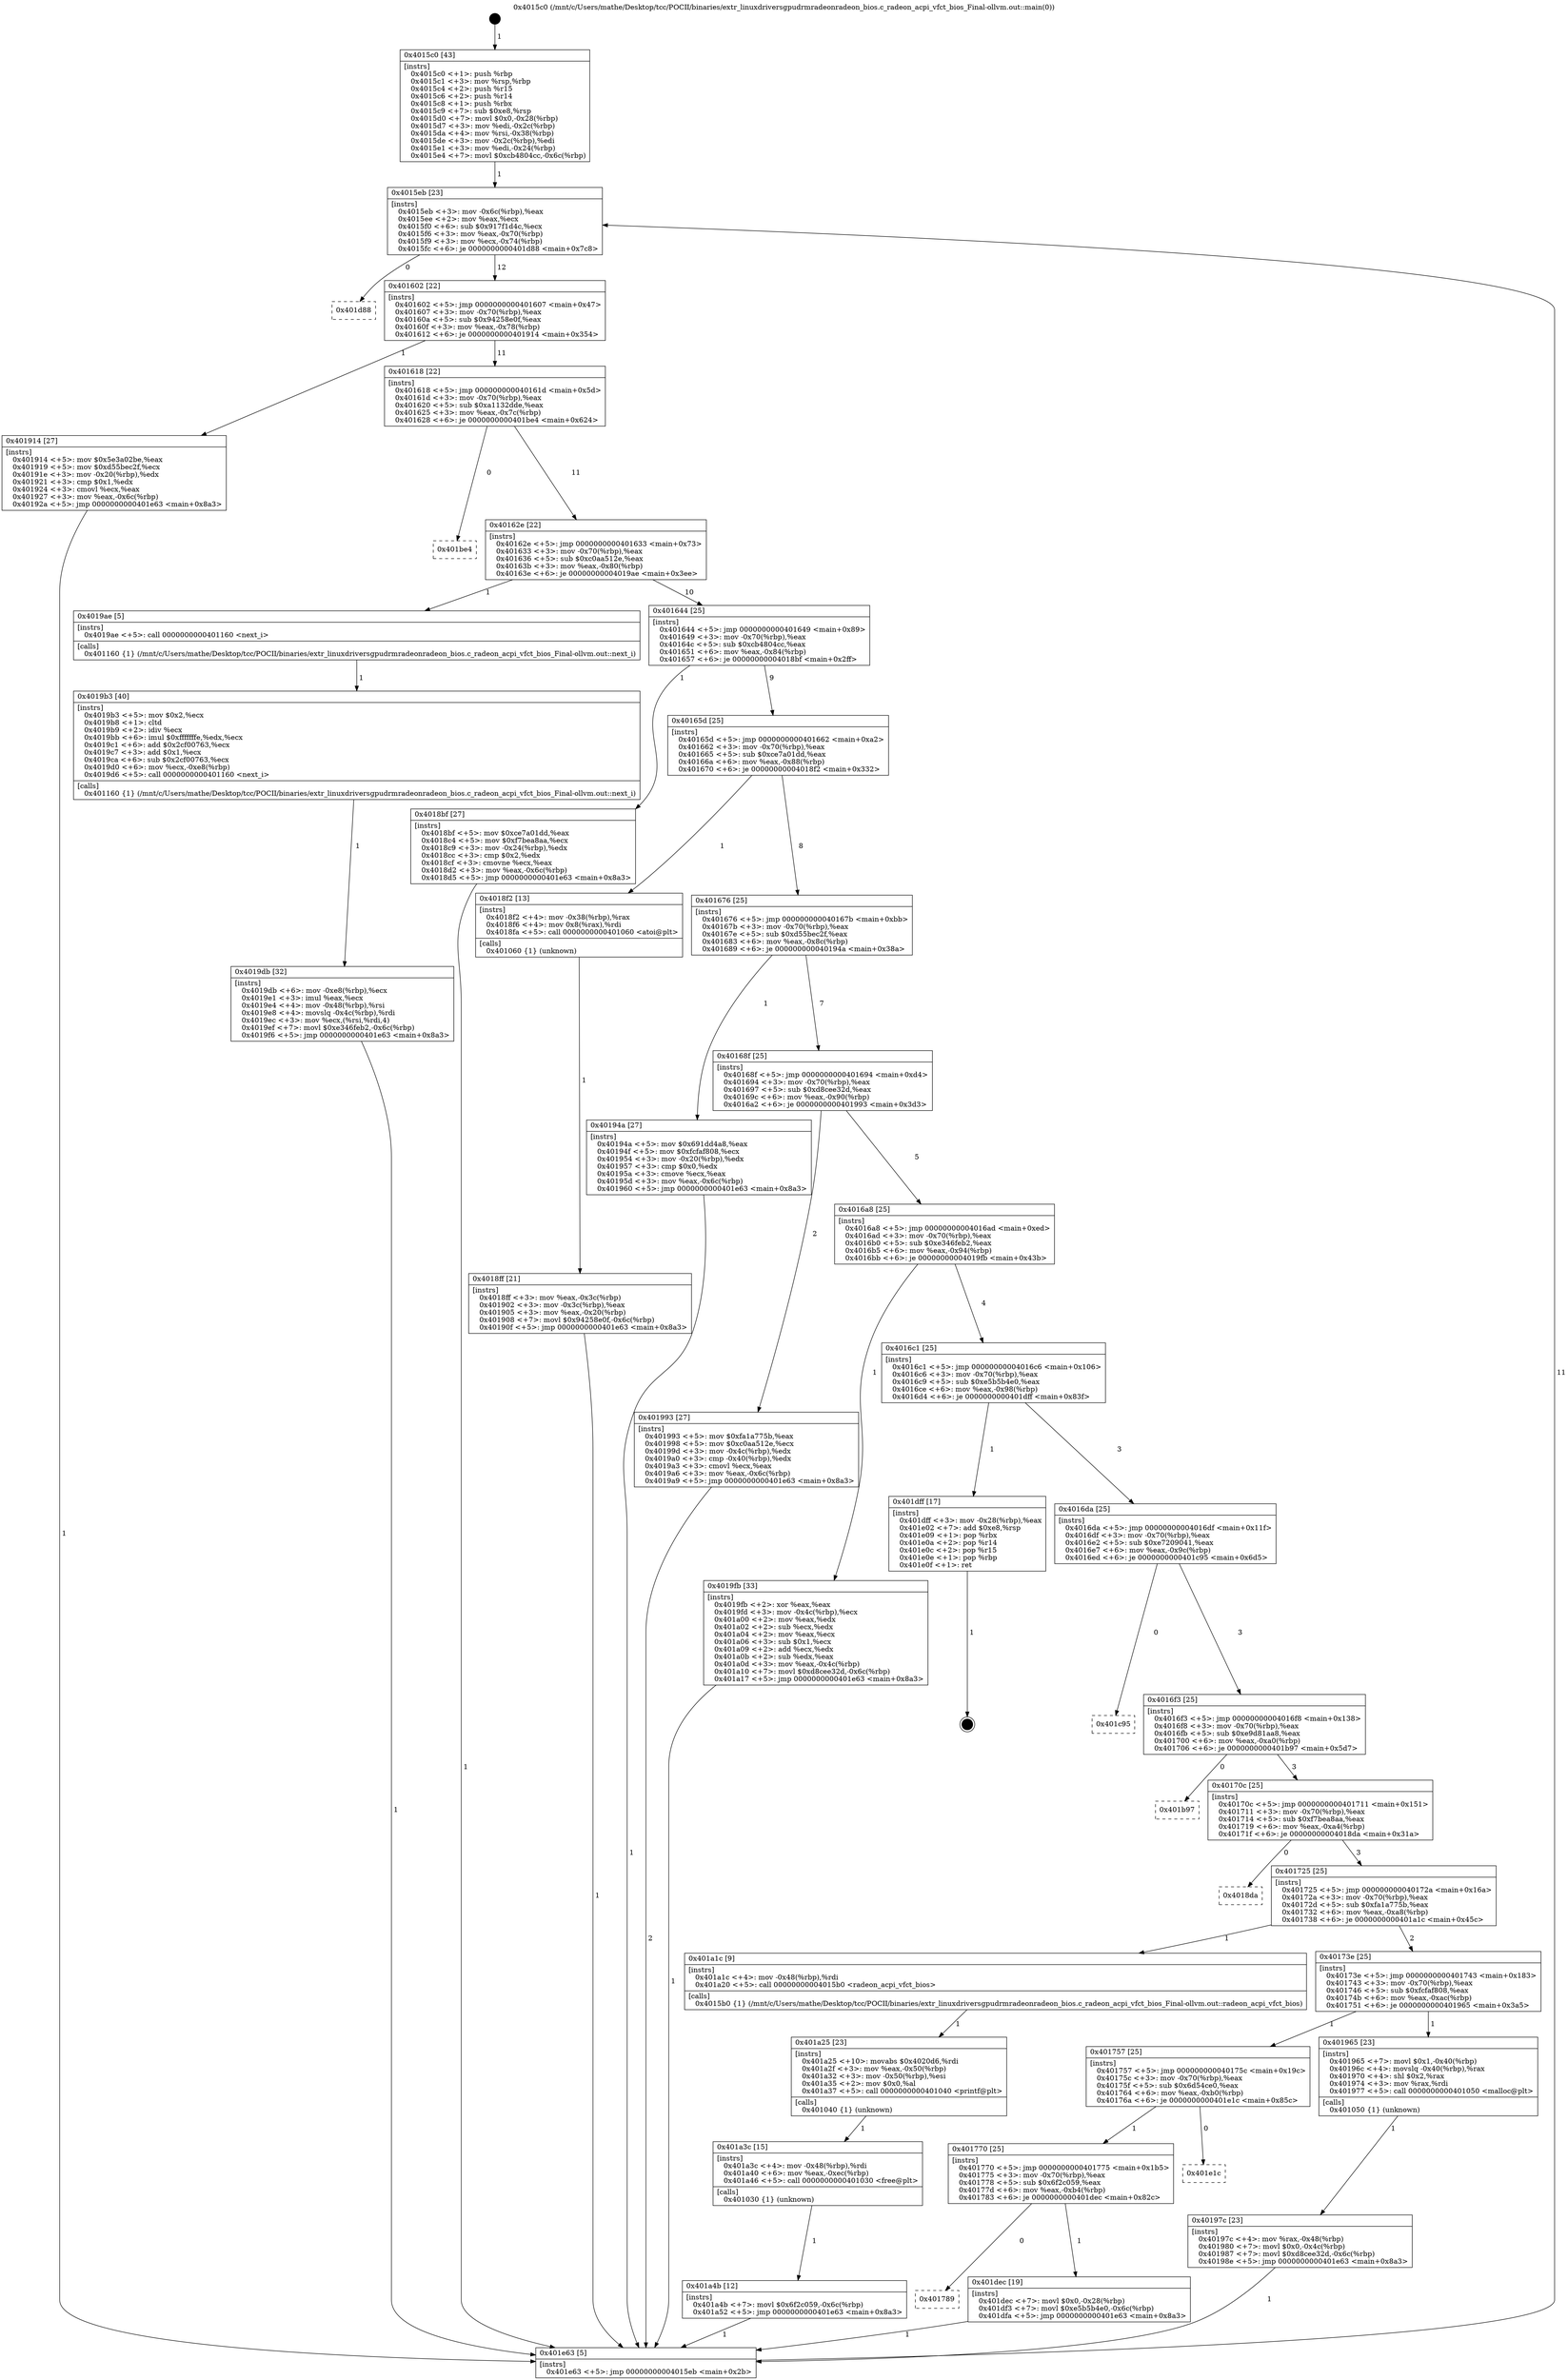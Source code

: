 digraph "0x4015c0" {
  label = "0x4015c0 (/mnt/c/Users/mathe/Desktop/tcc/POCII/binaries/extr_linuxdriversgpudrmradeonradeon_bios.c_radeon_acpi_vfct_bios_Final-ollvm.out::main(0))"
  labelloc = "t"
  node[shape=record]

  Entry [label="",width=0.3,height=0.3,shape=circle,fillcolor=black,style=filled]
  "0x4015eb" [label="{
     0x4015eb [23]\l
     | [instrs]\l
     &nbsp;&nbsp;0x4015eb \<+3\>: mov -0x6c(%rbp),%eax\l
     &nbsp;&nbsp;0x4015ee \<+2\>: mov %eax,%ecx\l
     &nbsp;&nbsp;0x4015f0 \<+6\>: sub $0x917f1d4c,%ecx\l
     &nbsp;&nbsp;0x4015f6 \<+3\>: mov %eax,-0x70(%rbp)\l
     &nbsp;&nbsp;0x4015f9 \<+3\>: mov %ecx,-0x74(%rbp)\l
     &nbsp;&nbsp;0x4015fc \<+6\>: je 0000000000401d88 \<main+0x7c8\>\l
  }"]
  "0x401d88" [label="{
     0x401d88\l
  }", style=dashed]
  "0x401602" [label="{
     0x401602 [22]\l
     | [instrs]\l
     &nbsp;&nbsp;0x401602 \<+5\>: jmp 0000000000401607 \<main+0x47\>\l
     &nbsp;&nbsp;0x401607 \<+3\>: mov -0x70(%rbp),%eax\l
     &nbsp;&nbsp;0x40160a \<+5\>: sub $0x94258e0f,%eax\l
     &nbsp;&nbsp;0x40160f \<+3\>: mov %eax,-0x78(%rbp)\l
     &nbsp;&nbsp;0x401612 \<+6\>: je 0000000000401914 \<main+0x354\>\l
  }"]
  Exit [label="",width=0.3,height=0.3,shape=circle,fillcolor=black,style=filled,peripheries=2]
  "0x401914" [label="{
     0x401914 [27]\l
     | [instrs]\l
     &nbsp;&nbsp;0x401914 \<+5\>: mov $0x5e3a02be,%eax\l
     &nbsp;&nbsp;0x401919 \<+5\>: mov $0xd55bec2f,%ecx\l
     &nbsp;&nbsp;0x40191e \<+3\>: mov -0x20(%rbp),%edx\l
     &nbsp;&nbsp;0x401921 \<+3\>: cmp $0x1,%edx\l
     &nbsp;&nbsp;0x401924 \<+3\>: cmovl %ecx,%eax\l
     &nbsp;&nbsp;0x401927 \<+3\>: mov %eax,-0x6c(%rbp)\l
     &nbsp;&nbsp;0x40192a \<+5\>: jmp 0000000000401e63 \<main+0x8a3\>\l
  }"]
  "0x401618" [label="{
     0x401618 [22]\l
     | [instrs]\l
     &nbsp;&nbsp;0x401618 \<+5\>: jmp 000000000040161d \<main+0x5d\>\l
     &nbsp;&nbsp;0x40161d \<+3\>: mov -0x70(%rbp),%eax\l
     &nbsp;&nbsp;0x401620 \<+5\>: sub $0xa1132dde,%eax\l
     &nbsp;&nbsp;0x401625 \<+3\>: mov %eax,-0x7c(%rbp)\l
     &nbsp;&nbsp;0x401628 \<+6\>: je 0000000000401be4 \<main+0x624\>\l
  }"]
  "0x401789" [label="{
     0x401789\l
  }", style=dashed]
  "0x401be4" [label="{
     0x401be4\l
  }", style=dashed]
  "0x40162e" [label="{
     0x40162e [22]\l
     | [instrs]\l
     &nbsp;&nbsp;0x40162e \<+5\>: jmp 0000000000401633 \<main+0x73\>\l
     &nbsp;&nbsp;0x401633 \<+3\>: mov -0x70(%rbp),%eax\l
     &nbsp;&nbsp;0x401636 \<+5\>: sub $0xc0aa512e,%eax\l
     &nbsp;&nbsp;0x40163b \<+3\>: mov %eax,-0x80(%rbp)\l
     &nbsp;&nbsp;0x40163e \<+6\>: je 00000000004019ae \<main+0x3ee\>\l
  }"]
  "0x401dec" [label="{
     0x401dec [19]\l
     | [instrs]\l
     &nbsp;&nbsp;0x401dec \<+7\>: movl $0x0,-0x28(%rbp)\l
     &nbsp;&nbsp;0x401df3 \<+7\>: movl $0xe5b5b4e0,-0x6c(%rbp)\l
     &nbsp;&nbsp;0x401dfa \<+5\>: jmp 0000000000401e63 \<main+0x8a3\>\l
  }"]
  "0x4019ae" [label="{
     0x4019ae [5]\l
     | [instrs]\l
     &nbsp;&nbsp;0x4019ae \<+5\>: call 0000000000401160 \<next_i\>\l
     | [calls]\l
     &nbsp;&nbsp;0x401160 \{1\} (/mnt/c/Users/mathe/Desktop/tcc/POCII/binaries/extr_linuxdriversgpudrmradeonradeon_bios.c_radeon_acpi_vfct_bios_Final-ollvm.out::next_i)\l
  }"]
  "0x401644" [label="{
     0x401644 [25]\l
     | [instrs]\l
     &nbsp;&nbsp;0x401644 \<+5\>: jmp 0000000000401649 \<main+0x89\>\l
     &nbsp;&nbsp;0x401649 \<+3\>: mov -0x70(%rbp),%eax\l
     &nbsp;&nbsp;0x40164c \<+5\>: sub $0xcb4804cc,%eax\l
     &nbsp;&nbsp;0x401651 \<+6\>: mov %eax,-0x84(%rbp)\l
     &nbsp;&nbsp;0x401657 \<+6\>: je 00000000004018bf \<main+0x2ff\>\l
  }"]
  "0x401770" [label="{
     0x401770 [25]\l
     | [instrs]\l
     &nbsp;&nbsp;0x401770 \<+5\>: jmp 0000000000401775 \<main+0x1b5\>\l
     &nbsp;&nbsp;0x401775 \<+3\>: mov -0x70(%rbp),%eax\l
     &nbsp;&nbsp;0x401778 \<+5\>: sub $0x6f2c059,%eax\l
     &nbsp;&nbsp;0x40177d \<+6\>: mov %eax,-0xb4(%rbp)\l
     &nbsp;&nbsp;0x401783 \<+6\>: je 0000000000401dec \<main+0x82c\>\l
  }"]
  "0x4018bf" [label="{
     0x4018bf [27]\l
     | [instrs]\l
     &nbsp;&nbsp;0x4018bf \<+5\>: mov $0xce7a01dd,%eax\l
     &nbsp;&nbsp;0x4018c4 \<+5\>: mov $0xf7bea8aa,%ecx\l
     &nbsp;&nbsp;0x4018c9 \<+3\>: mov -0x24(%rbp),%edx\l
     &nbsp;&nbsp;0x4018cc \<+3\>: cmp $0x2,%edx\l
     &nbsp;&nbsp;0x4018cf \<+3\>: cmovne %ecx,%eax\l
     &nbsp;&nbsp;0x4018d2 \<+3\>: mov %eax,-0x6c(%rbp)\l
     &nbsp;&nbsp;0x4018d5 \<+5\>: jmp 0000000000401e63 \<main+0x8a3\>\l
  }"]
  "0x40165d" [label="{
     0x40165d [25]\l
     | [instrs]\l
     &nbsp;&nbsp;0x40165d \<+5\>: jmp 0000000000401662 \<main+0xa2\>\l
     &nbsp;&nbsp;0x401662 \<+3\>: mov -0x70(%rbp),%eax\l
     &nbsp;&nbsp;0x401665 \<+5\>: sub $0xce7a01dd,%eax\l
     &nbsp;&nbsp;0x40166a \<+6\>: mov %eax,-0x88(%rbp)\l
     &nbsp;&nbsp;0x401670 \<+6\>: je 00000000004018f2 \<main+0x332\>\l
  }"]
  "0x401e63" [label="{
     0x401e63 [5]\l
     | [instrs]\l
     &nbsp;&nbsp;0x401e63 \<+5\>: jmp 00000000004015eb \<main+0x2b\>\l
  }"]
  "0x4015c0" [label="{
     0x4015c0 [43]\l
     | [instrs]\l
     &nbsp;&nbsp;0x4015c0 \<+1\>: push %rbp\l
     &nbsp;&nbsp;0x4015c1 \<+3\>: mov %rsp,%rbp\l
     &nbsp;&nbsp;0x4015c4 \<+2\>: push %r15\l
     &nbsp;&nbsp;0x4015c6 \<+2\>: push %r14\l
     &nbsp;&nbsp;0x4015c8 \<+1\>: push %rbx\l
     &nbsp;&nbsp;0x4015c9 \<+7\>: sub $0xe8,%rsp\l
     &nbsp;&nbsp;0x4015d0 \<+7\>: movl $0x0,-0x28(%rbp)\l
     &nbsp;&nbsp;0x4015d7 \<+3\>: mov %edi,-0x2c(%rbp)\l
     &nbsp;&nbsp;0x4015da \<+4\>: mov %rsi,-0x38(%rbp)\l
     &nbsp;&nbsp;0x4015de \<+3\>: mov -0x2c(%rbp),%edi\l
     &nbsp;&nbsp;0x4015e1 \<+3\>: mov %edi,-0x24(%rbp)\l
     &nbsp;&nbsp;0x4015e4 \<+7\>: movl $0xcb4804cc,-0x6c(%rbp)\l
  }"]
  "0x401e1c" [label="{
     0x401e1c\l
  }", style=dashed]
  "0x4018f2" [label="{
     0x4018f2 [13]\l
     | [instrs]\l
     &nbsp;&nbsp;0x4018f2 \<+4\>: mov -0x38(%rbp),%rax\l
     &nbsp;&nbsp;0x4018f6 \<+4\>: mov 0x8(%rax),%rdi\l
     &nbsp;&nbsp;0x4018fa \<+5\>: call 0000000000401060 \<atoi@plt\>\l
     | [calls]\l
     &nbsp;&nbsp;0x401060 \{1\} (unknown)\l
  }"]
  "0x401676" [label="{
     0x401676 [25]\l
     | [instrs]\l
     &nbsp;&nbsp;0x401676 \<+5\>: jmp 000000000040167b \<main+0xbb\>\l
     &nbsp;&nbsp;0x40167b \<+3\>: mov -0x70(%rbp),%eax\l
     &nbsp;&nbsp;0x40167e \<+5\>: sub $0xd55bec2f,%eax\l
     &nbsp;&nbsp;0x401683 \<+6\>: mov %eax,-0x8c(%rbp)\l
     &nbsp;&nbsp;0x401689 \<+6\>: je 000000000040194a \<main+0x38a\>\l
  }"]
  "0x4018ff" [label="{
     0x4018ff [21]\l
     | [instrs]\l
     &nbsp;&nbsp;0x4018ff \<+3\>: mov %eax,-0x3c(%rbp)\l
     &nbsp;&nbsp;0x401902 \<+3\>: mov -0x3c(%rbp),%eax\l
     &nbsp;&nbsp;0x401905 \<+3\>: mov %eax,-0x20(%rbp)\l
     &nbsp;&nbsp;0x401908 \<+7\>: movl $0x94258e0f,-0x6c(%rbp)\l
     &nbsp;&nbsp;0x40190f \<+5\>: jmp 0000000000401e63 \<main+0x8a3\>\l
  }"]
  "0x401a4b" [label="{
     0x401a4b [12]\l
     | [instrs]\l
     &nbsp;&nbsp;0x401a4b \<+7\>: movl $0x6f2c059,-0x6c(%rbp)\l
     &nbsp;&nbsp;0x401a52 \<+5\>: jmp 0000000000401e63 \<main+0x8a3\>\l
  }"]
  "0x40194a" [label="{
     0x40194a [27]\l
     | [instrs]\l
     &nbsp;&nbsp;0x40194a \<+5\>: mov $0x691dd4a8,%eax\l
     &nbsp;&nbsp;0x40194f \<+5\>: mov $0xfcfaf808,%ecx\l
     &nbsp;&nbsp;0x401954 \<+3\>: mov -0x20(%rbp),%edx\l
     &nbsp;&nbsp;0x401957 \<+3\>: cmp $0x0,%edx\l
     &nbsp;&nbsp;0x40195a \<+3\>: cmove %ecx,%eax\l
     &nbsp;&nbsp;0x40195d \<+3\>: mov %eax,-0x6c(%rbp)\l
     &nbsp;&nbsp;0x401960 \<+5\>: jmp 0000000000401e63 \<main+0x8a3\>\l
  }"]
  "0x40168f" [label="{
     0x40168f [25]\l
     | [instrs]\l
     &nbsp;&nbsp;0x40168f \<+5\>: jmp 0000000000401694 \<main+0xd4\>\l
     &nbsp;&nbsp;0x401694 \<+3\>: mov -0x70(%rbp),%eax\l
     &nbsp;&nbsp;0x401697 \<+5\>: sub $0xd8cee32d,%eax\l
     &nbsp;&nbsp;0x40169c \<+6\>: mov %eax,-0x90(%rbp)\l
     &nbsp;&nbsp;0x4016a2 \<+6\>: je 0000000000401993 \<main+0x3d3\>\l
  }"]
  "0x401a3c" [label="{
     0x401a3c [15]\l
     | [instrs]\l
     &nbsp;&nbsp;0x401a3c \<+4\>: mov -0x48(%rbp),%rdi\l
     &nbsp;&nbsp;0x401a40 \<+6\>: mov %eax,-0xec(%rbp)\l
     &nbsp;&nbsp;0x401a46 \<+5\>: call 0000000000401030 \<free@plt\>\l
     | [calls]\l
     &nbsp;&nbsp;0x401030 \{1\} (unknown)\l
  }"]
  "0x401993" [label="{
     0x401993 [27]\l
     | [instrs]\l
     &nbsp;&nbsp;0x401993 \<+5\>: mov $0xfa1a775b,%eax\l
     &nbsp;&nbsp;0x401998 \<+5\>: mov $0xc0aa512e,%ecx\l
     &nbsp;&nbsp;0x40199d \<+3\>: mov -0x4c(%rbp),%edx\l
     &nbsp;&nbsp;0x4019a0 \<+3\>: cmp -0x40(%rbp),%edx\l
     &nbsp;&nbsp;0x4019a3 \<+3\>: cmovl %ecx,%eax\l
     &nbsp;&nbsp;0x4019a6 \<+3\>: mov %eax,-0x6c(%rbp)\l
     &nbsp;&nbsp;0x4019a9 \<+5\>: jmp 0000000000401e63 \<main+0x8a3\>\l
  }"]
  "0x4016a8" [label="{
     0x4016a8 [25]\l
     | [instrs]\l
     &nbsp;&nbsp;0x4016a8 \<+5\>: jmp 00000000004016ad \<main+0xed\>\l
     &nbsp;&nbsp;0x4016ad \<+3\>: mov -0x70(%rbp),%eax\l
     &nbsp;&nbsp;0x4016b0 \<+5\>: sub $0xe346feb2,%eax\l
     &nbsp;&nbsp;0x4016b5 \<+6\>: mov %eax,-0x94(%rbp)\l
     &nbsp;&nbsp;0x4016bb \<+6\>: je 00000000004019fb \<main+0x43b\>\l
  }"]
  "0x401a25" [label="{
     0x401a25 [23]\l
     | [instrs]\l
     &nbsp;&nbsp;0x401a25 \<+10\>: movabs $0x4020d6,%rdi\l
     &nbsp;&nbsp;0x401a2f \<+3\>: mov %eax,-0x50(%rbp)\l
     &nbsp;&nbsp;0x401a32 \<+3\>: mov -0x50(%rbp),%esi\l
     &nbsp;&nbsp;0x401a35 \<+2\>: mov $0x0,%al\l
     &nbsp;&nbsp;0x401a37 \<+5\>: call 0000000000401040 \<printf@plt\>\l
     | [calls]\l
     &nbsp;&nbsp;0x401040 \{1\} (unknown)\l
  }"]
  "0x4019fb" [label="{
     0x4019fb [33]\l
     | [instrs]\l
     &nbsp;&nbsp;0x4019fb \<+2\>: xor %eax,%eax\l
     &nbsp;&nbsp;0x4019fd \<+3\>: mov -0x4c(%rbp),%ecx\l
     &nbsp;&nbsp;0x401a00 \<+2\>: mov %eax,%edx\l
     &nbsp;&nbsp;0x401a02 \<+2\>: sub %ecx,%edx\l
     &nbsp;&nbsp;0x401a04 \<+2\>: mov %eax,%ecx\l
     &nbsp;&nbsp;0x401a06 \<+3\>: sub $0x1,%ecx\l
     &nbsp;&nbsp;0x401a09 \<+2\>: add %ecx,%edx\l
     &nbsp;&nbsp;0x401a0b \<+2\>: sub %edx,%eax\l
     &nbsp;&nbsp;0x401a0d \<+3\>: mov %eax,-0x4c(%rbp)\l
     &nbsp;&nbsp;0x401a10 \<+7\>: movl $0xd8cee32d,-0x6c(%rbp)\l
     &nbsp;&nbsp;0x401a17 \<+5\>: jmp 0000000000401e63 \<main+0x8a3\>\l
  }"]
  "0x4016c1" [label="{
     0x4016c1 [25]\l
     | [instrs]\l
     &nbsp;&nbsp;0x4016c1 \<+5\>: jmp 00000000004016c6 \<main+0x106\>\l
     &nbsp;&nbsp;0x4016c6 \<+3\>: mov -0x70(%rbp),%eax\l
     &nbsp;&nbsp;0x4016c9 \<+5\>: sub $0xe5b5b4e0,%eax\l
     &nbsp;&nbsp;0x4016ce \<+6\>: mov %eax,-0x98(%rbp)\l
     &nbsp;&nbsp;0x4016d4 \<+6\>: je 0000000000401dff \<main+0x83f\>\l
  }"]
  "0x4019db" [label="{
     0x4019db [32]\l
     | [instrs]\l
     &nbsp;&nbsp;0x4019db \<+6\>: mov -0xe8(%rbp),%ecx\l
     &nbsp;&nbsp;0x4019e1 \<+3\>: imul %eax,%ecx\l
     &nbsp;&nbsp;0x4019e4 \<+4\>: mov -0x48(%rbp),%rsi\l
     &nbsp;&nbsp;0x4019e8 \<+4\>: movslq -0x4c(%rbp),%rdi\l
     &nbsp;&nbsp;0x4019ec \<+3\>: mov %ecx,(%rsi,%rdi,4)\l
     &nbsp;&nbsp;0x4019ef \<+7\>: movl $0xe346feb2,-0x6c(%rbp)\l
     &nbsp;&nbsp;0x4019f6 \<+5\>: jmp 0000000000401e63 \<main+0x8a3\>\l
  }"]
  "0x401dff" [label="{
     0x401dff [17]\l
     | [instrs]\l
     &nbsp;&nbsp;0x401dff \<+3\>: mov -0x28(%rbp),%eax\l
     &nbsp;&nbsp;0x401e02 \<+7\>: add $0xe8,%rsp\l
     &nbsp;&nbsp;0x401e09 \<+1\>: pop %rbx\l
     &nbsp;&nbsp;0x401e0a \<+2\>: pop %r14\l
     &nbsp;&nbsp;0x401e0c \<+2\>: pop %r15\l
     &nbsp;&nbsp;0x401e0e \<+1\>: pop %rbp\l
     &nbsp;&nbsp;0x401e0f \<+1\>: ret\l
  }"]
  "0x4016da" [label="{
     0x4016da [25]\l
     | [instrs]\l
     &nbsp;&nbsp;0x4016da \<+5\>: jmp 00000000004016df \<main+0x11f\>\l
     &nbsp;&nbsp;0x4016df \<+3\>: mov -0x70(%rbp),%eax\l
     &nbsp;&nbsp;0x4016e2 \<+5\>: sub $0xe7209041,%eax\l
     &nbsp;&nbsp;0x4016e7 \<+6\>: mov %eax,-0x9c(%rbp)\l
     &nbsp;&nbsp;0x4016ed \<+6\>: je 0000000000401c95 \<main+0x6d5\>\l
  }"]
  "0x4019b3" [label="{
     0x4019b3 [40]\l
     | [instrs]\l
     &nbsp;&nbsp;0x4019b3 \<+5\>: mov $0x2,%ecx\l
     &nbsp;&nbsp;0x4019b8 \<+1\>: cltd\l
     &nbsp;&nbsp;0x4019b9 \<+2\>: idiv %ecx\l
     &nbsp;&nbsp;0x4019bb \<+6\>: imul $0xfffffffe,%edx,%ecx\l
     &nbsp;&nbsp;0x4019c1 \<+6\>: add $0x2cf00763,%ecx\l
     &nbsp;&nbsp;0x4019c7 \<+3\>: add $0x1,%ecx\l
     &nbsp;&nbsp;0x4019ca \<+6\>: sub $0x2cf00763,%ecx\l
     &nbsp;&nbsp;0x4019d0 \<+6\>: mov %ecx,-0xe8(%rbp)\l
     &nbsp;&nbsp;0x4019d6 \<+5\>: call 0000000000401160 \<next_i\>\l
     | [calls]\l
     &nbsp;&nbsp;0x401160 \{1\} (/mnt/c/Users/mathe/Desktop/tcc/POCII/binaries/extr_linuxdriversgpudrmradeonradeon_bios.c_radeon_acpi_vfct_bios_Final-ollvm.out::next_i)\l
  }"]
  "0x401c95" [label="{
     0x401c95\l
  }", style=dashed]
  "0x4016f3" [label="{
     0x4016f3 [25]\l
     | [instrs]\l
     &nbsp;&nbsp;0x4016f3 \<+5\>: jmp 00000000004016f8 \<main+0x138\>\l
     &nbsp;&nbsp;0x4016f8 \<+3\>: mov -0x70(%rbp),%eax\l
     &nbsp;&nbsp;0x4016fb \<+5\>: sub $0xe9d81aa8,%eax\l
     &nbsp;&nbsp;0x401700 \<+6\>: mov %eax,-0xa0(%rbp)\l
     &nbsp;&nbsp;0x401706 \<+6\>: je 0000000000401b97 \<main+0x5d7\>\l
  }"]
  "0x40197c" [label="{
     0x40197c [23]\l
     | [instrs]\l
     &nbsp;&nbsp;0x40197c \<+4\>: mov %rax,-0x48(%rbp)\l
     &nbsp;&nbsp;0x401980 \<+7\>: movl $0x0,-0x4c(%rbp)\l
     &nbsp;&nbsp;0x401987 \<+7\>: movl $0xd8cee32d,-0x6c(%rbp)\l
     &nbsp;&nbsp;0x40198e \<+5\>: jmp 0000000000401e63 \<main+0x8a3\>\l
  }"]
  "0x401b97" [label="{
     0x401b97\l
  }", style=dashed]
  "0x40170c" [label="{
     0x40170c [25]\l
     | [instrs]\l
     &nbsp;&nbsp;0x40170c \<+5\>: jmp 0000000000401711 \<main+0x151\>\l
     &nbsp;&nbsp;0x401711 \<+3\>: mov -0x70(%rbp),%eax\l
     &nbsp;&nbsp;0x401714 \<+5\>: sub $0xf7bea8aa,%eax\l
     &nbsp;&nbsp;0x401719 \<+6\>: mov %eax,-0xa4(%rbp)\l
     &nbsp;&nbsp;0x40171f \<+6\>: je 00000000004018da \<main+0x31a\>\l
  }"]
  "0x401757" [label="{
     0x401757 [25]\l
     | [instrs]\l
     &nbsp;&nbsp;0x401757 \<+5\>: jmp 000000000040175c \<main+0x19c\>\l
     &nbsp;&nbsp;0x40175c \<+3\>: mov -0x70(%rbp),%eax\l
     &nbsp;&nbsp;0x40175f \<+5\>: sub $0x6d54ce0,%eax\l
     &nbsp;&nbsp;0x401764 \<+6\>: mov %eax,-0xb0(%rbp)\l
     &nbsp;&nbsp;0x40176a \<+6\>: je 0000000000401e1c \<main+0x85c\>\l
  }"]
  "0x4018da" [label="{
     0x4018da\l
  }", style=dashed]
  "0x401725" [label="{
     0x401725 [25]\l
     | [instrs]\l
     &nbsp;&nbsp;0x401725 \<+5\>: jmp 000000000040172a \<main+0x16a\>\l
     &nbsp;&nbsp;0x40172a \<+3\>: mov -0x70(%rbp),%eax\l
     &nbsp;&nbsp;0x40172d \<+5\>: sub $0xfa1a775b,%eax\l
     &nbsp;&nbsp;0x401732 \<+6\>: mov %eax,-0xa8(%rbp)\l
     &nbsp;&nbsp;0x401738 \<+6\>: je 0000000000401a1c \<main+0x45c\>\l
  }"]
  "0x401965" [label="{
     0x401965 [23]\l
     | [instrs]\l
     &nbsp;&nbsp;0x401965 \<+7\>: movl $0x1,-0x40(%rbp)\l
     &nbsp;&nbsp;0x40196c \<+4\>: movslq -0x40(%rbp),%rax\l
     &nbsp;&nbsp;0x401970 \<+4\>: shl $0x2,%rax\l
     &nbsp;&nbsp;0x401974 \<+3\>: mov %rax,%rdi\l
     &nbsp;&nbsp;0x401977 \<+5\>: call 0000000000401050 \<malloc@plt\>\l
     | [calls]\l
     &nbsp;&nbsp;0x401050 \{1\} (unknown)\l
  }"]
  "0x401a1c" [label="{
     0x401a1c [9]\l
     | [instrs]\l
     &nbsp;&nbsp;0x401a1c \<+4\>: mov -0x48(%rbp),%rdi\l
     &nbsp;&nbsp;0x401a20 \<+5\>: call 00000000004015b0 \<radeon_acpi_vfct_bios\>\l
     | [calls]\l
     &nbsp;&nbsp;0x4015b0 \{1\} (/mnt/c/Users/mathe/Desktop/tcc/POCII/binaries/extr_linuxdriversgpudrmradeonradeon_bios.c_radeon_acpi_vfct_bios_Final-ollvm.out::radeon_acpi_vfct_bios)\l
  }"]
  "0x40173e" [label="{
     0x40173e [25]\l
     | [instrs]\l
     &nbsp;&nbsp;0x40173e \<+5\>: jmp 0000000000401743 \<main+0x183\>\l
     &nbsp;&nbsp;0x401743 \<+3\>: mov -0x70(%rbp),%eax\l
     &nbsp;&nbsp;0x401746 \<+5\>: sub $0xfcfaf808,%eax\l
     &nbsp;&nbsp;0x40174b \<+6\>: mov %eax,-0xac(%rbp)\l
     &nbsp;&nbsp;0x401751 \<+6\>: je 0000000000401965 \<main+0x3a5\>\l
  }"]
  Entry -> "0x4015c0" [label=" 1"]
  "0x4015eb" -> "0x401d88" [label=" 0"]
  "0x4015eb" -> "0x401602" [label=" 12"]
  "0x401dff" -> Exit [label=" 1"]
  "0x401602" -> "0x401914" [label=" 1"]
  "0x401602" -> "0x401618" [label=" 11"]
  "0x401dec" -> "0x401e63" [label=" 1"]
  "0x401618" -> "0x401be4" [label=" 0"]
  "0x401618" -> "0x40162e" [label=" 11"]
  "0x401770" -> "0x401789" [label=" 0"]
  "0x40162e" -> "0x4019ae" [label=" 1"]
  "0x40162e" -> "0x401644" [label=" 10"]
  "0x401770" -> "0x401dec" [label=" 1"]
  "0x401644" -> "0x4018bf" [label=" 1"]
  "0x401644" -> "0x40165d" [label=" 9"]
  "0x4018bf" -> "0x401e63" [label=" 1"]
  "0x4015c0" -> "0x4015eb" [label=" 1"]
  "0x401e63" -> "0x4015eb" [label=" 11"]
  "0x401757" -> "0x401770" [label=" 1"]
  "0x40165d" -> "0x4018f2" [label=" 1"]
  "0x40165d" -> "0x401676" [label=" 8"]
  "0x4018f2" -> "0x4018ff" [label=" 1"]
  "0x4018ff" -> "0x401e63" [label=" 1"]
  "0x401914" -> "0x401e63" [label=" 1"]
  "0x401757" -> "0x401e1c" [label=" 0"]
  "0x401676" -> "0x40194a" [label=" 1"]
  "0x401676" -> "0x40168f" [label=" 7"]
  "0x40194a" -> "0x401e63" [label=" 1"]
  "0x401a4b" -> "0x401e63" [label=" 1"]
  "0x40168f" -> "0x401993" [label=" 2"]
  "0x40168f" -> "0x4016a8" [label=" 5"]
  "0x401a3c" -> "0x401a4b" [label=" 1"]
  "0x4016a8" -> "0x4019fb" [label=" 1"]
  "0x4016a8" -> "0x4016c1" [label=" 4"]
  "0x401a25" -> "0x401a3c" [label=" 1"]
  "0x4016c1" -> "0x401dff" [label=" 1"]
  "0x4016c1" -> "0x4016da" [label=" 3"]
  "0x401a1c" -> "0x401a25" [label=" 1"]
  "0x4016da" -> "0x401c95" [label=" 0"]
  "0x4016da" -> "0x4016f3" [label=" 3"]
  "0x4019fb" -> "0x401e63" [label=" 1"]
  "0x4016f3" -> "0x401b97" [label=" 0"]
  "0x4016f3" -> "0x40170c" [label=" 3"]
  "0x4019db" -> "0x401e63" [label=" 1"]
  "0x40170c" -> "0x4018da" [label=" 0"]
  "0x40170c" -> "0x401725" [label=" 3"]
  "0x4019b3" -> "0x4019db" [label=" 1"]
  "0x401725" -> "0x401a1c" [label=" 1"]
  "0x401725" -> "0x40173e" [label=" 2"]
  "0x4019ae" -> "0x4019b3" [label=" 1"]
  "0x40173e" -> "0x401965" [label=" 1"]
  "0x40173e" -> "0x401757" [label=" 1"]
  "0x401965" -> "0x40197c" [label=" 1"]
  "0x40197c" -> "0x401e63" [label=" 1"]
  "0x401993" -> "0x401e63" [label=" 2"]
}
